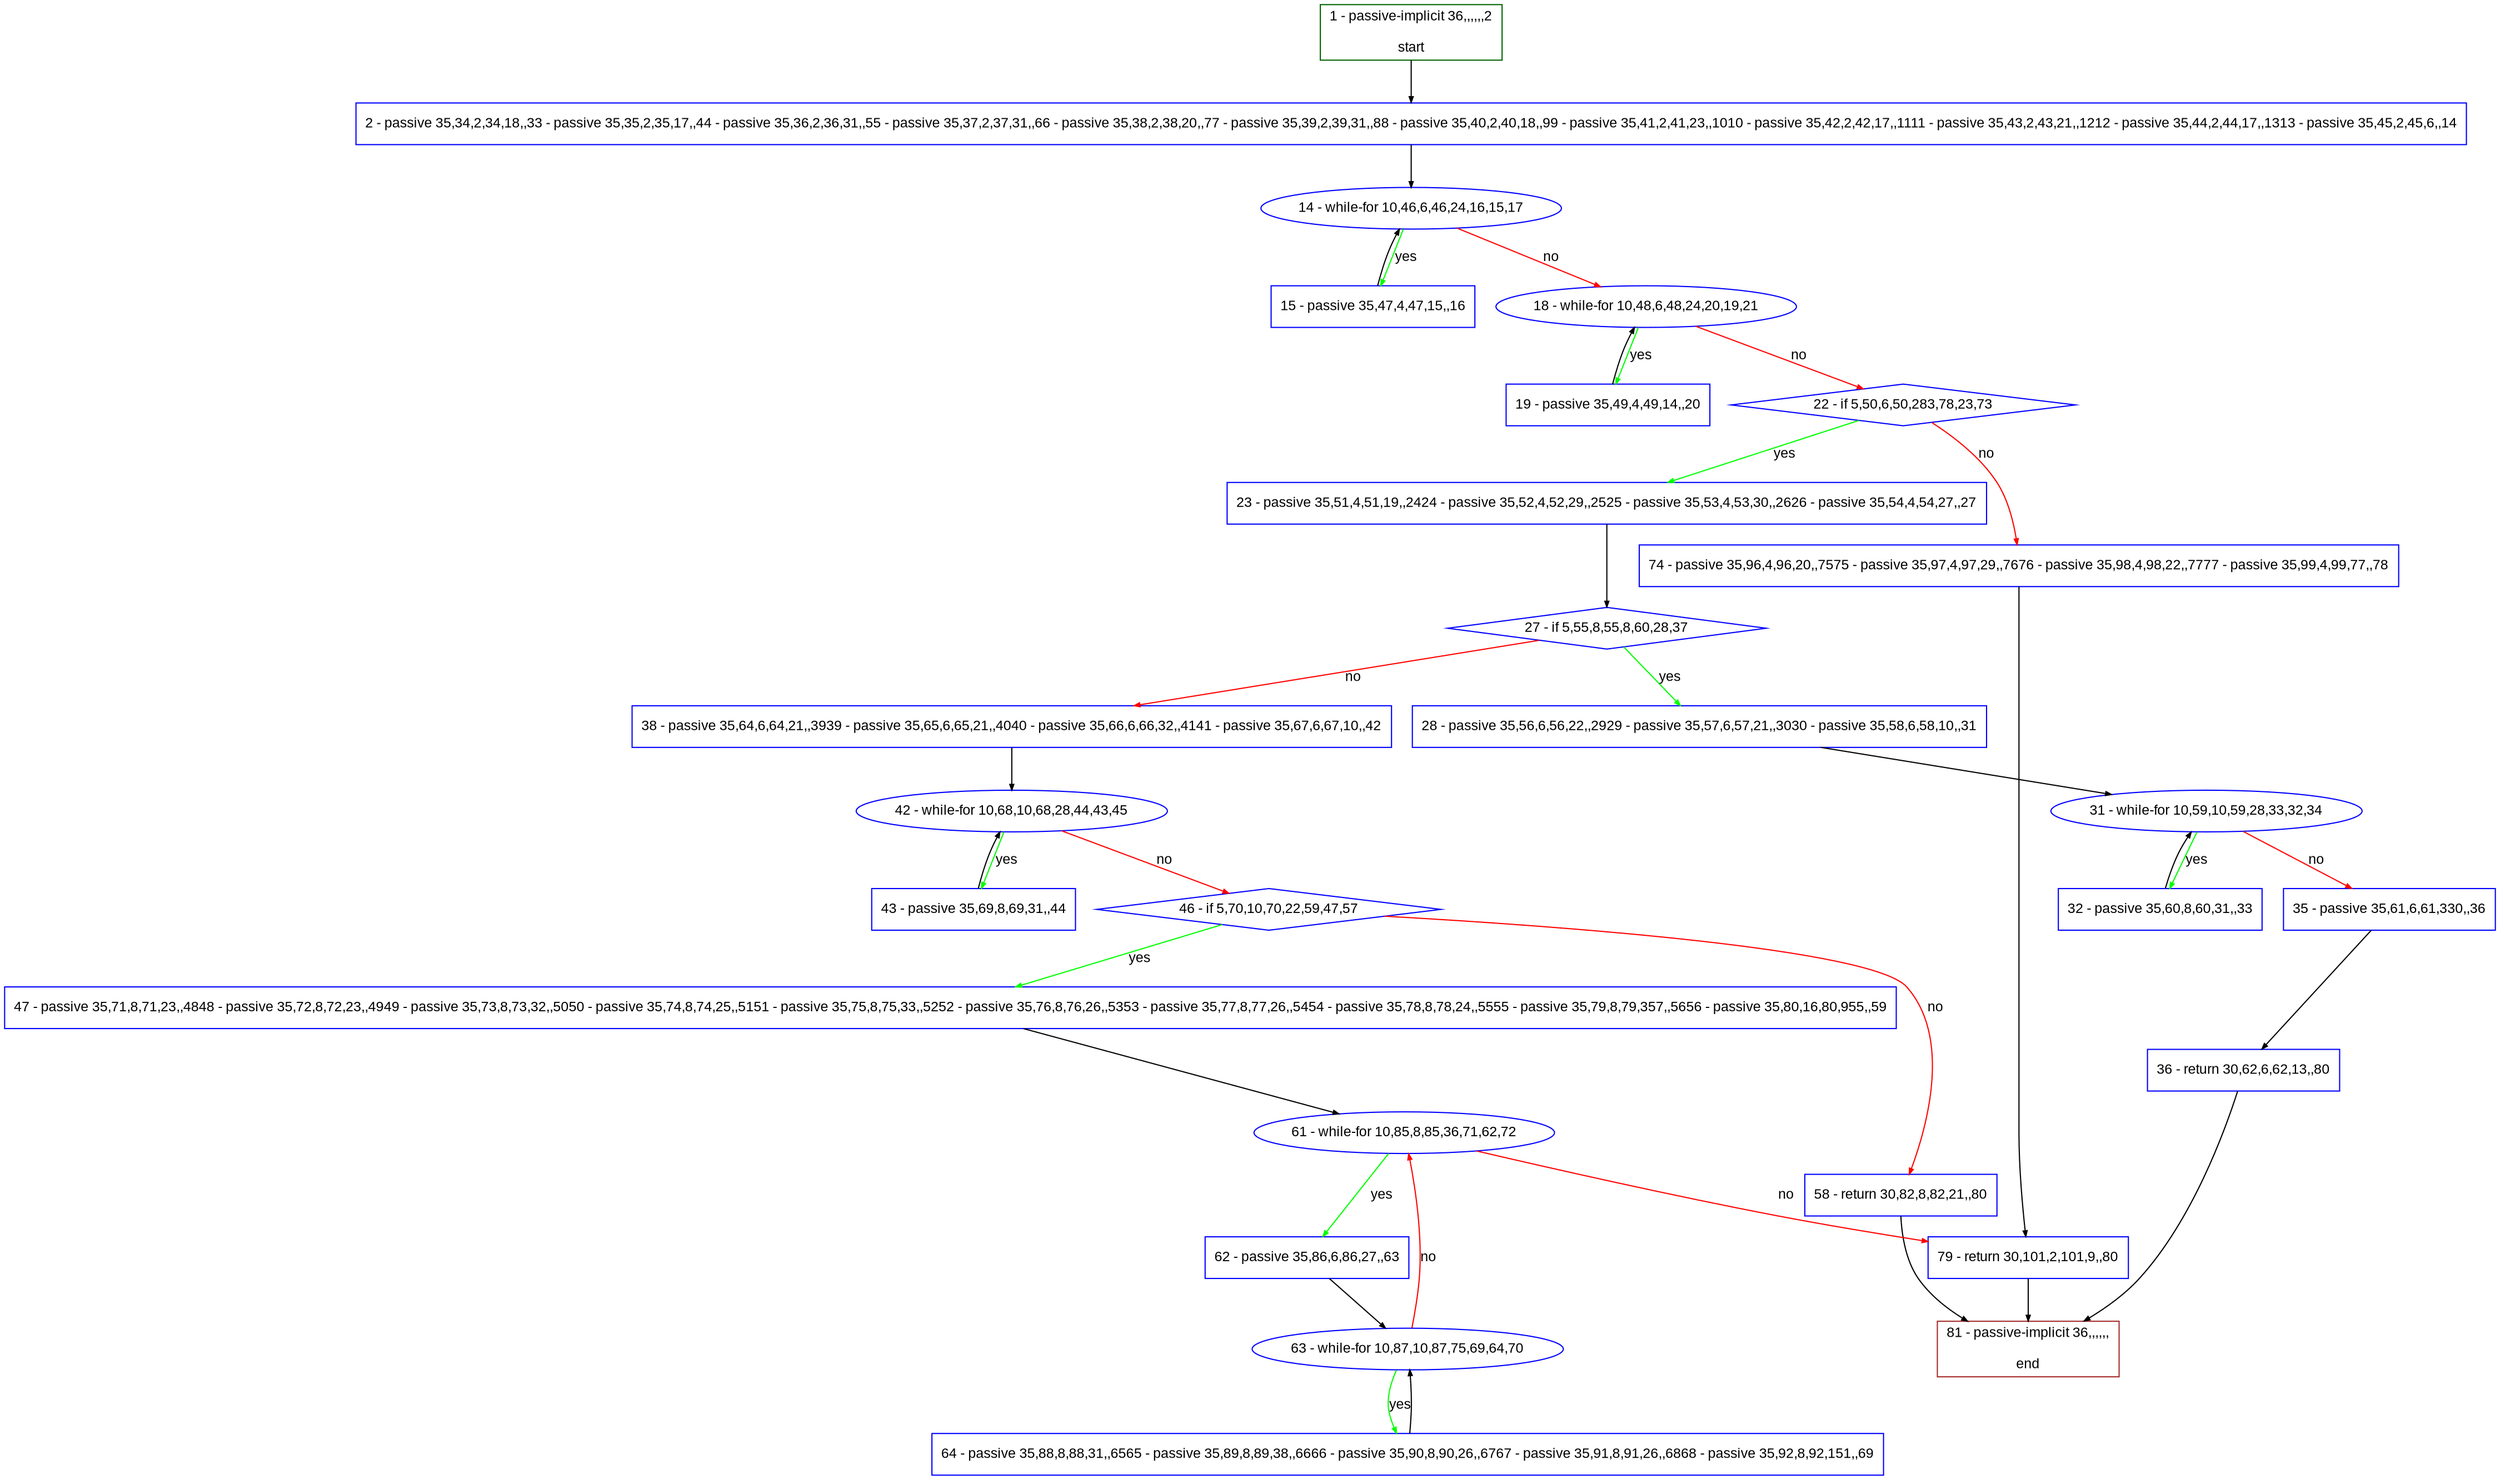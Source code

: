 digraph "" {
  graph [pack="true", label="", fontsize="12", packmode="clust", fontname="Arial", fillcolor="#FFFFCC", bgcolor="white", style="rounded,filled", compound="true"];
  node [node_initialized="no", label="", color="grey", fontsize="12", fillcolor="white", fontname="Arial", style="filled", shape="rectangle", compound="true", fixedsize="false"];
  edge [fontcolor="black", arrowhead="normal", arrowtail="none", arrowsize="0.5", ltail="", label="", color="black", fontsize="12", lhead="", fontname="Arial", dir="forward", compound="true"];
  __N1 [label="2 - passive 35,34,2,34,18,,33 - passive 35,35,2,35,17,,44 - passive 35,36,2,36,31,,55 - passive 35,37,2,37,31,,66 - passive 35,38,2,38,20,,77 - passive 35,39,2,39,31,,88 - passive 35,40,2,40,18,,99 - passive 35,41,2,41,23,,1010 - passive 35,42,2,42,17,,1111 - passive 35,43,2,43,21,,1212 - passive 35,44,2,44,17,,1313 - passive 35,45,2,45,6,,14", color="#0000ff", fillcolor="#ffffff", style="filled", shape="box"];
  __N2 [label="1 - passive-implicit 36,,,,,,2\n\nstart", color="#006400", fillcolor="#ffffff", style="filled", shape="box"];
  __N3 [label="14 - while-for 10,46,6,46,24,16,15,17", color="#0000ff", fillcolor="#ffffff", style="filled", shape="oval"];
  __N4 [label="15 - passive 35,47,4,47,15,,16", color="#0000ff", fillcolor="#ffffff", style="filled", shape="box"];
  __N5 [label="18 - while-for 10,48,6,48,24,20,19,21", color="#0000ff", fillcolor="#ffffff", style="filled", shape="oval"];
  __N6 [label="19 - passive 35,49,4,49,14,,20", color="#0000ff", fillcolor="#ffffff", style="filled", shape="box"];
  __N7 [label="22 - if 5,50,6,50,283,78,23,73", color="#0000ff", fillcolor="#ffffff", style="filled", shape="diamond"];
  __N8 [label="23 - passive 35,51,4,51,19,,2424 - passive 35,52,4,52,29,,2525 - passive 35,53,4,53,30,,2626 - passive 35,54,4,54,27,,27", color="#0000ff", fillcolor="#ffffff", style="filled", shape="box"];
  __N9 [label="74 - passive 35,96,4,96,20,,7575 - passive 35,97,4,97,29,,7676 - passive 35,98,4,98,22,,7777 - passive 35,99,4,99,77,,78", color="#0000ff", fillcolor="#ffffff", style="filled", shape="box"];
  __N10 [label="27 - if 5,55,8,55,8,60,28,37", color="#0000ff", fillcolor="#ffffff", style="filled", shape="diamond"];
  __N11 [label="28 - passive 35,56,6,56,22,,2929 - passive 35,57,6,57,21,,3030 - passive 35,58,6,58,10,,31", color="#0000ff", fillcolor="#ffffff", style="filled", shape="box"];
  __N12 [label="38 - passive 35,64,6,64,21,,3939 - passive 35,65,6,65,21,,4040 - passive 35,66,6,66,32,,4141 - passive 35,67,6,67,10,,42", color="#0000ff", fillcolor="#ffffff", style="filled", shape="box"];
  __N13 [label="31 - while-for 10,59,10,59,28,33,32,34", color="#0000ff", fillcolor="#ffffff", style="filled", shape="oval"];
  __N14 [label="32 - passive 35,60,8,60,31,,33", color="#0000ff", fillcolor="#ffffff", style="filled", shape="box"];
  __N15 [label="35 - passive 35,61,6,61,330,,36", color="#0000ff", fillcolor="#ffffff", style="filled", shape="box"];
  __N16 [label="36 - return 30,62,6,62,13,,80", color="#0000ff", fillcolor="#ffffff", style="filled", shape="box"];
  __N17 [label="81 - passive-implicit 36,,,,,,\n\nend", color="#a52a2a", fillcolor="#ffffff", style="filled", shape="box"];
  __N18 [label="42 - while-for 10,68,10,68,28,44,43,45", color="#0000ff", fillcolor="#ffffff", style="filled", shape="oval"];
  __N19 [label="43 - passive 35,69,8,69,31,,44", color="#0000ff", fillcolor="#ffffff", style="filled", shape="box"];
  __N20 [label="46 - if 5,70,10,70,22,59,47,57", color="#0000ff", fillcolor="#ffffff", style="filled", shape="diamond"];
  __N21 [label="47 - passive 35,71,8,71,23,,4848 - passive 35,72,8,72,23,,4949 - passive 35,73,8,73,32,,5050 - passive 35,74,8,74,25,,5151 - passive 35,75,8,75,33,,5252 - passive 35,76,8,76,26,,5353 - passive 35,77,8,77,26,,5454 - passive 35,78,8,78,24,,5555 - passive 35,79,8,79,357,,5656 - passive 35,80,16,80,955,,59", color="#0000ff", fillcolor="#ffffff", style="filled", shape="box"];
  __N22 [label="58 - return 30,82,8,82,21,,80", color="#0000ff", fillcolor="#ffffff", style="filled", shape="box"];
  __N23 [label="61 - while-for 10,85,8,85,36,71,62,72", color="#0000ff", fillcolor="#ffffff", style="filled", shape="oval"];
  __N24 [label="62 - passive 35,86,6,86,27,,63", color="#0000ff", fillcolor="#ffffff", style="filled", shape="box"];
  __N25 [label="79 - return 30,101,2,101,9,,80", color="#0000ff", fillcolor="#ffffff", style="filled", shape="box"];
  __N26 [label="63 - while-for 10,87,10,87,75,69,64,70", color="#0000ff", fillcolor="#ffffff", style="filled", shape="oval"];
  __N27 [label="64 - passive 35,88,8,88,31,,6565 - passive 35,89,8,89,38,,6666 - passive 35,90,8,90,26,,6767 - passive 35,91,8,91,26,,6868 - passive 35,92,8,92,151,,69", color="#0000ff", fillcolor="#ffffff", style="filled", shape="box"];
  __N2 -> __N1 [arrowhead="normal", arrowtail="none", color="#000000", label="", dir="forward"];
  __N1 -> __N3 [arrowhead="normal", arrowtail="none", color="#000000", label="", dir="forward"];
  __N3 -> __N4 [arrowhead="normal", arrowtail="none", color="#00ff00", label="yes", dir="forward"];
  __N4 -> __N3 [arrowhead="normal", arrowtail="none", color="#000000", label="", dir="forward"];
  __N3 -> __N5 [arrowhead="normal", arrowtail="none", color="#ff0000", label="no", dir="forward"];
  __N5 -> __N6 [arrowhead="normal", arrowtail="none", color="#00ff00", label="yes", dir="forward"];
  __N6 -> __N5 [arrowhead="normal", arrowtail="none", color="#000000", label="", dir="forward"];
  __N5 -> __N7 [arrowhead="normal", arrowtail="none", color="#ff0000", label="no", dir="forward"];
  __N7 -> __N8 [arrowhead="normal", arrowtail="none", color="#00ff00", label="yes", dir="forward"];
  __N7 -> __N9 [arrowhead="normal", arrowtail="none", color="#ff0000", label="no", dir="forward"];
  __N8 -> __N10 [arrowhead="normal", arrowtail="none", color="#000000", label="", dir="forward"];
  __N10 -> __N11 [arrowhead="normal", arrowtail="none", color="#00ff00", label="yes", dir="forward"];
  __N10 -> __N12 [arrowhead="normal", arrowtail="none", color="#ff0000", label="no", dir="forward"];
  __N11 -> __N13 [arrowhead="normal", arrowtail="none", color="#000000", label="", dir="forward"];
  __N13 -> __N14 [arrowhead="normal", arrowtail="none", color="#00ff00", label="yes", dir="forward"];
  __N14 -> __N13 [arrowhead="normal", arrowtail="none", color="#000000", label="", dir="forward"];
  __N13 -> __N15 [arrowhead="normal", arrowtail="none", color="#ff0000", label="no", dir="forward"];
  __N15 -> __N16 [arrowhead="normal", arrowtail="none", color="#000000", label="", dir="forward"];
  __N16 -> __N17 [arrowhead="normal", arrowtail="none", color="#000000", label="", dir="forward"];
  __N12 -> __N18 [arrowhead="normal", arrowtail="none", color="#000000", label="", dir="forward"];
  __N18 -> __N19 [arrowhead="normal", arrowtail="none", color="#00ff00", label="yes", dir="forward"];
  __N19 -> __N18 [arrowhead="normal", arrowtail="none", color="#000000", label="", dir="forward"];
  __N18 -> __N20 [arrowhead="normal", arrowtail="none", color="#ff0000", label="no", dir="forward"];
  __N20 -> __N21 [arrowhead="normal", arrowtail="none", color="#00ff00", label="yes", dir="forward"];
  __N20 -> __N22 [arrowhead="normal", arrowtail="none", color="#ff0000", label="no", dir="forward"];
  __N21 -> __N23 [arrowhead="normal", arrowtail="none", color="#000000", label="", dir="forward"];
  __N22 -> __N17 [arrowhead="normal", arrowtail="none", color="#000000", label="", dir="forward"];
  __N23 -> __N24 [arrowhead="normal", arrowtail="none", color="#00ff00", label="yes", dir="forward"];
  __N23 -> __N25 [arrowhead="normal", arrowtail="none", color="#ff0000", label="no", dir="forward"];
  __N24 -> __N26 [arrowhead="normal", arrowtail="none", color="#000000", label="", dir="forward"];
  __N26 -> __N23 [arrowhead="normal", arrowtail="none", color="#ff0000", label="no", dir="forward"];
  __N26 -> __N27 [arrowhead="normal", arrowtail="none", color="#00ff00", label="yes", dir="forward"];
  __N27 -> __N26 [arrowhead="normal", arrowtail="none", color="#000000", label="", dir="forward"];
  __N9 -> __N25 [arrowhead="normal", arrowtail="none", color="#000000", label="", dir="forward"];
  __N25 -> __N17 [arrowhead="normal", arrowtail="none", color="#000000", label="", dir="forward"];
}
